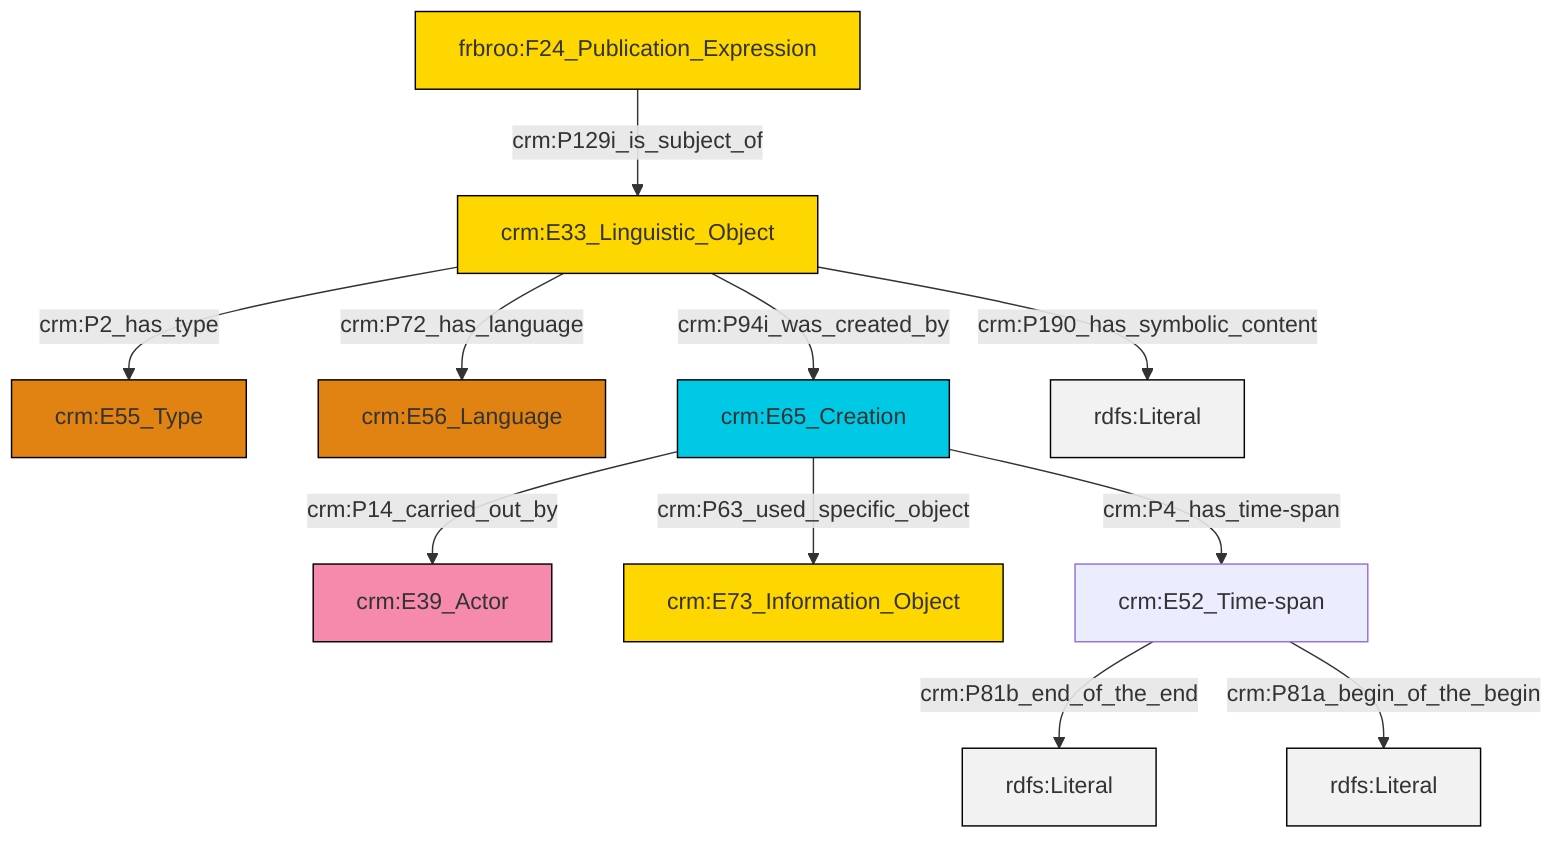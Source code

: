 graph TD
classDef Literal fill:#f2f2f2,stroke:#000000;
classDef CRM_Entity fill:#FFFFFF,stroke:#000000;
classDef Temporal_Entity fill:#00C9E6, stroke:#000000;
classDef Type fill:#E18312, stroke:#000000;
classDef Time-Span fill:#2C9C91, stroke:#000000;
classDef Appellation fill:#FFEB7F, stroke:#000000;
classDef Place fill:#008836, stroke:#000000;
classDef Persistent_Item fill:#B266B2, stroke:#000000;
classDef Conceptual_Object fill:#FFD700, stroke:#000000;
classDef Physical_Thing fill:#D2B48C, stroke:#000000;
classDef Actor fill:#f58aad, stroke:#000000;
classDef PC_Classes fill:#4ce600, stroke:#000000;
classDef Multi fill:#cccccc,stroke:#000000;

4["crm:E65_Creation"]:::Temporal_Entity -->|crm:P14_carried_out_by| 5["crm:E39_Actor"]:::Actor
4["crm:E65_Creation"]:::Temporal_Entity -->|crm:P63_used_specific_object| 7["crm:E73_Information_Object"]:::Conceptual_Object
8["frbroo:F24_Publication_Expression"]:::Conceptual_Object -->|crm:P129i_is_subject_of| 9["crm:E33_Linguistic_Object"]:::Conceptual_Object
9["crm:E33_Linguistic_Object"]:::Conceptual_Object -->|crm:P94i_was_created_by| 4["crm:E65_Creation"]:::Temporal_Entity
9["crm:E33_Linguistic_Object"]:::Conceptual_Object -->|crm:P190_has_symbolic_content| 12[rdfs:Literal]:::Literal
10["crm:E52_Time-span"]:::Default -->|crm:P81b_end_of_the_end| 15[rdfs:Literal]:::Literal
9["crm:E33_Linguistic_Object"]:::Conceptual_Object -->|crm:P72_has_language| 2["crm:E56_Language"]:::Type
10["crm:E52_Time-span"]:::Default -->|crm:P81a_begin_of_the_begin| 17[rdfs:Literal]:::Literal
4["crm:E65_Creation"]:::Temporal_Entity -->|crm:P4_has_time-span| 10["crm:E52_Time-span"]:::Default
9["crm:E33_Linguistic_Object"]:::Conceptual_Object -->|crm:P2_has_type| 0["crm:E55_Type"]:::Type